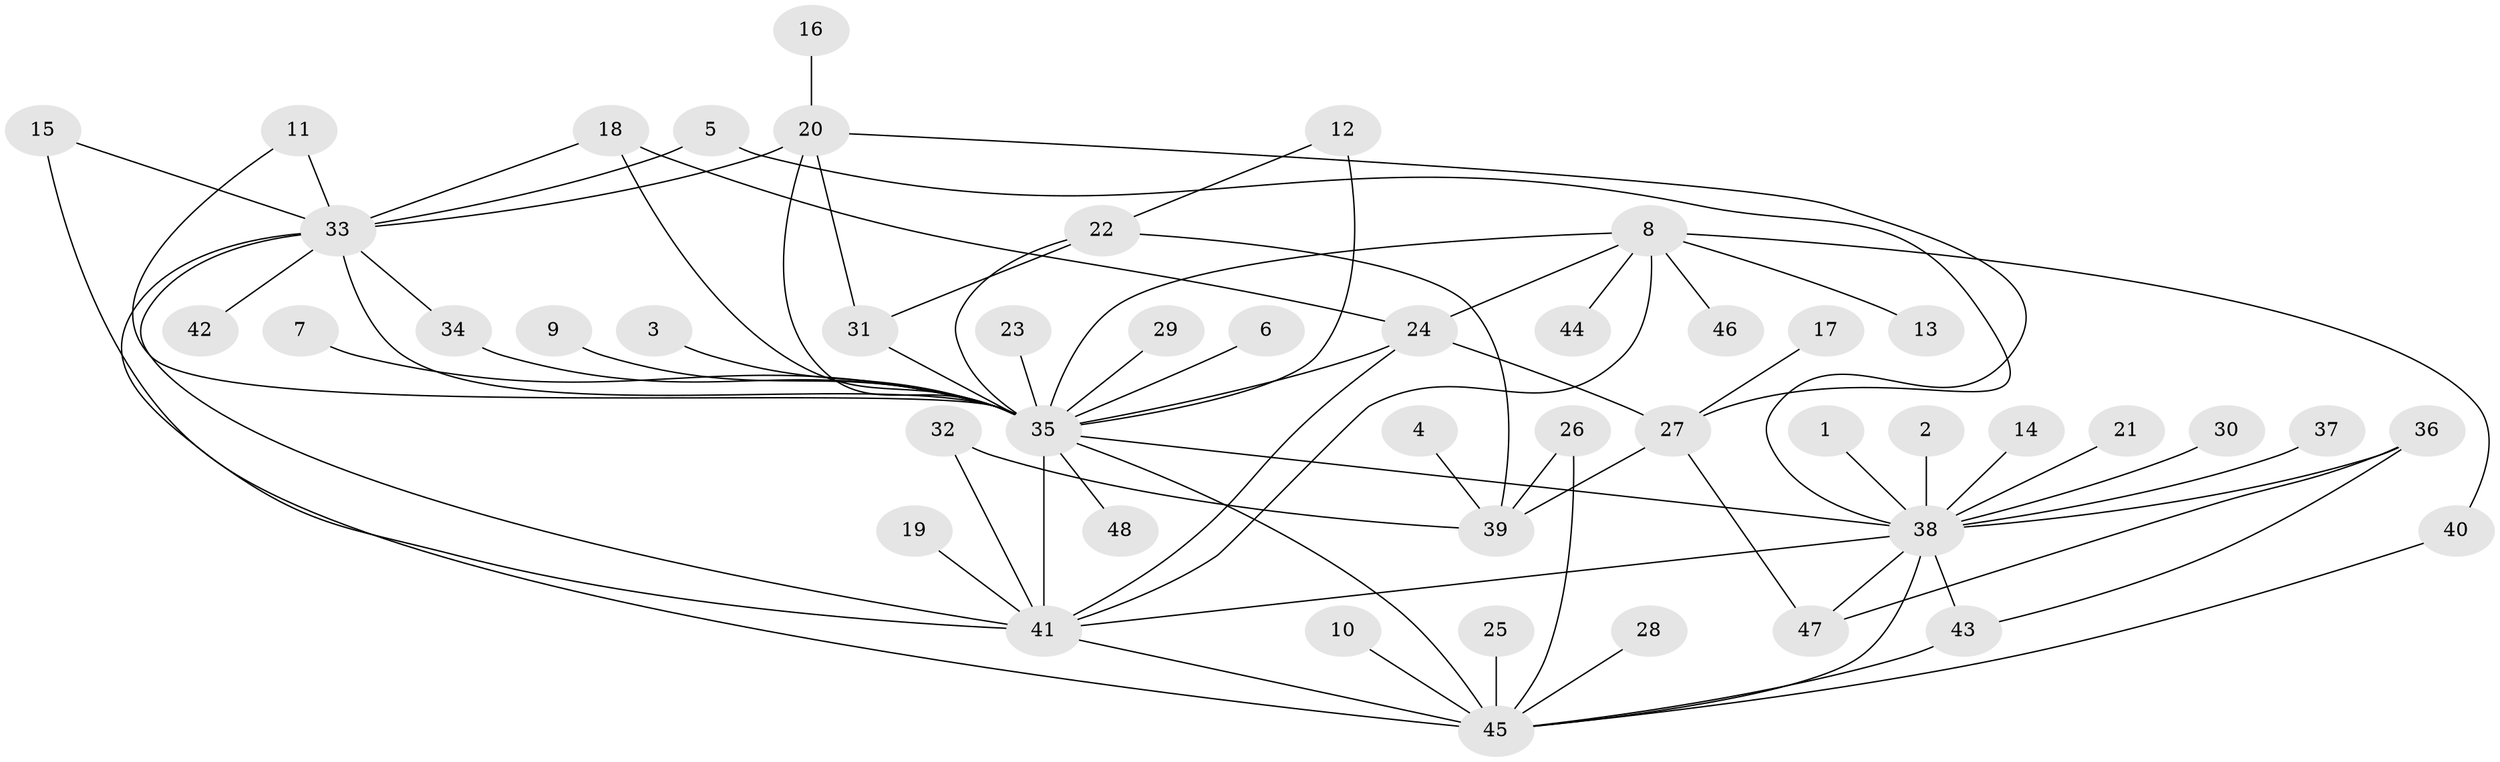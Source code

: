 // original degree distribution, {18: 0.010869565217391304, 4: 0.06521739130434782, 13: 0.010869565217391304, 12: 0.010869565217391304, 6: 0.043478260869565216, 5: 0.021739130434782608, 2: 0.25, 15: 0.010869565217391304, 9: 0.010869565217391304, 3: 0.08695652173913043, 1: 0.45652173913043476, 7: 0.010869565217391304, 10: 0.010869565217391304}
// Generated by graph-tools (version 1.1) at 2025/49/03/09/25 03:49:50]
// undirected, 48 vertices, 74 edges
graph export_dot {
graph [start="1"]
  node [color=gray90,style=filled];
  1;
  2;
  3;
  4;
  5;
  6;
  7;
  8;
  9;
  10;
  11;
  12;
  13;
  14;
  15;
  16;
  17;
  18;
  19;
  20;
  21;
  22;
  23;
  24;
  25;
  26;
  27;
  28;
  29;
  30;
  31;
  32;
  33;
  34;
  35;
  36;
  37;
  38;
  39;
  40;
  41;
  42;
  43;
  44;
  45;
  46;
  47;
  48;
  1 -- 38 [weight=1.0];
  2 -- 38 [weight=1.0];
  3 -- 35 [weight=1.0];
  4 -- 39 [weight=1.0];
  5 -- 27 [weight=1.0];
  5 -- 33 [weight=1.0];
  6 -- 35 [weight=1.0];
  7 -- 35 [weight=1.0];
  8 -- 13 [weight=1.0];
  8 -- 24 [weight=1.0];
  8 -- 35 [weight=1.0];
  8 -- 40 [weight=1.0];
  8 -- 41 [weight=1.0];
  8 -- 44 [weight=1.0];
  8 -- 46 [weight=1.0];
  9 -- 35 [weight=1.0];
  10 -- 45 [weight=1.0];
  11 -- 33 [weight=1.0];
  11 -- 35 [weight=1.0];
  12 -- 22 [weight=1.0];
  12 -- 35 [weight=2.0];
  14 -- 38 [weight=1.0];
  15 -- 33 [weight=1.0];
  15 -- 41 [weight=1.0];
  16 -- 20 [weight=1.0];
  17 -- 27 [weight=1.0];
  18 -- 24 [weight=1.0];
  18 -- 33 [weight=1.0];
  18 -- 35 [weight=1.0];
  19 -- 41 [weight=1.0];
  20 -- 31 [weight=1.0];
  20 -- 33 [weight=1.0];
  20 -- 35 [weight=2.0];
  20 -- 38 [weight=1.0];
  21 -- 38 [weight=1.0];
  22 -- 31 [weight=1.0];
  22 -- 35 [weight=1.0];
  22 -- 39 [weight=1.0];
  23 -- 35 [weight=1.0];
  24 -- 27 [weight=1.0];
  24 -- 35 [weight=1.0];
  24 -- 41 [weight=1.0];
  25 -- 45 [weight=1.0];
  26 -- 39 [weight=1.0];
  26 -- 45 [weight=1.0];
  27 -- 39 [weight=1.0];
  27 -- 47 [weight=1.0];
  28 -- 45 [weight=1.0];
  29 -- 35 [weight=1.0];
  30 -- 38 [weight=1.0];
  31 -- 35 [weight=1.0];
  32 -- 39 [weight=1.0];
  32 -- 41 [weight=1.0];
  33 -- 34 [weight=1.0];
  33 -- 35 [weight=1.0];
  33 -- 41 [weight=1.0];
  33 -- 42 [weight=1.0];
  33 -- 45 [weight=1.0];
  34 -- 35 [weight=1.0];
  35 -- 38 [weight=1.0];
  35 -- 41 [weight=2.0];
  35 -- 45 [weight=2.0];
  35 -- 48 [weight=1.0];
  36 -- 38 [weight=1.0];
  36 -- 43 [weight=1.0];
  36 -- 47 [weight=1.0];
  37 -- 38 [weight=1.0];
  38 -- 41 [weight=1.0];
  38 -- 43 [weight=1.0];
  38 -- 45 [weight=1.0];
  38 -- 47 [weight=1.0];
  40 -- 45 [weight=1.0];
  41 -- 45 [weight=1.0];
  43 -- 45 [weight=1.0];
}
